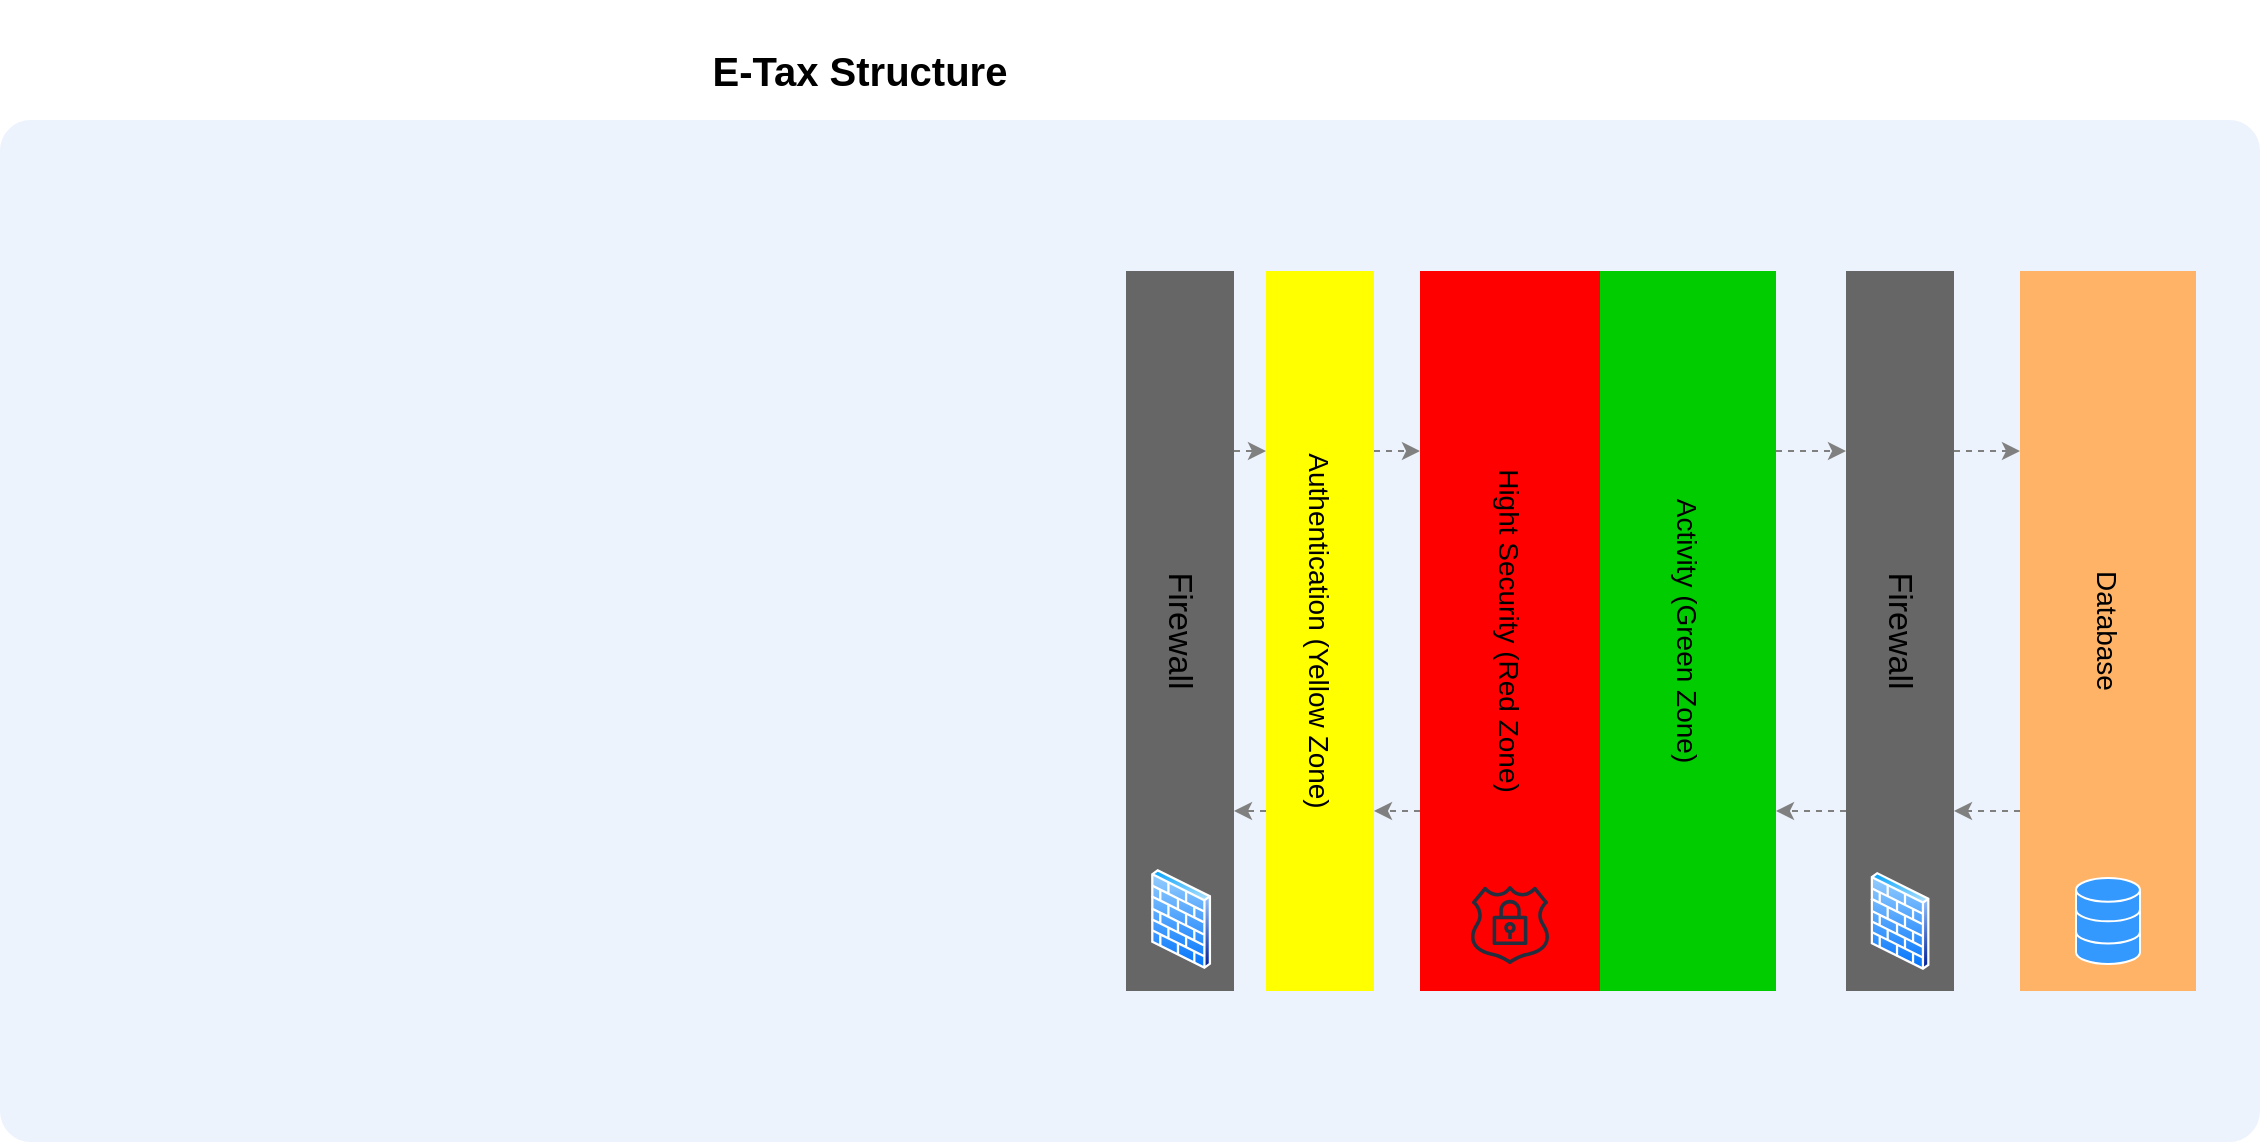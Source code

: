 <mxfile version="10.8.0" type="github"><diagram id="PLV-qCMO3cA54Ll05hI7" name="Page-1"><mxGraphModel dx="1220" dy="679" grid="0" gridSize="10" guides="1" tooltips="1" connect="1" arrows="1" fold="1" page="1" pageScale="1" pageWidth="1169" pageHeight="827" math="0" shadow="0"><root><mxCell id="0"/><mxCell id="1" parent="0"/><mxCell id="4-ckPs7uLOavXwWLIhGH-1" value="E-Tax Structure" style="text;html=1;strokeColor=none;fillColor=none;align=center;verticalAlign=middle;whiteSpace=wrap;rounded=0;fontStyle=1;fontSize=20;" vertex="1" parent="1"><mxGeometry x="320" y="20" width="260" height="70" as="geometry"/></mxCell><mxCell id="4-ckPs7uLOavXwWLIhGH-2" value="" style="rounded=1;whiteSpace=wrap;html=1;strokeColor=none;strokeWidth=1;fillColor=#dae8fc;fontSize=12;align=center;arcSize=3;opacity=50;" vertex="1" parent="1"><mxGeometry x="20" y="80" width="1130" height="511" as="geometry"/></mxCell><mxCell id="4-ckPs7uLOavXwWLIhGH-25" style="edgeStyle=orthogonalEdgeStyle;rounded=0;orthogonalLoop=1;jettySize=auto;html=1;exitX=0.75;exitY=1;exitDx=0;exitDy=0;entryX=0.75;entryY=0;entryDx=0;entryDy=0;dashed=1;strokeColor=#808080;fontSize=17;" edge="1" parent="1" source="4-ckPs7uLOavXwWLIhGH-3" target="4-ckPs7uLOavXwWLIhGH-6"><mxGeometry relative="1" as="geometry"/></mxCell><mxCell id="4-ckPs7uLOavXwWLIhGH-3" value="Hight Security (Red Zone)" style="whiteSpace=wrap;html=1;dashed=1;strokeColor=none;strokeWidth=2;fillColor=#FF0000;fontFamily=Helvetica;fontSize=14;fontColor=#000000;fontStyle=0;rotation=90;align=center;" vertex="1" parent="1"><mxGeometry x="595" y="290.5" width="360" height="90" as="geometry"/></mxCell><mxCell id="4-ckPs7uLOavXwWLIhGH-21" style="edgeStyle=orthogonalEdgeStyle;rounded=0;orthogonalLoop=1;jettySize=auto;html=1;exitX=0.25;exitY=0;exitDx=0;exitDy=0;entryX=0.25;entryY=1;entryDx=0;entryDy=0;dashed=1;strokeColor=#808080;fontSize=17;" edge="1" parent="1" source="4-ckPs7uLOavXwWLIhGH-4" target="4-ckPs7uLOavXwWLIhGH-13"><mxGeometry relative="1" as="geometry"/></mxCell><mxCell id="4-ckPs7uLOavXwWLIhGH-4" value="Activity (Green Zone)" style="whiteSpace=wrap;html=1;dashed=1;strokeColor=none;strokeWidth=2;fillColor=#00CC00;fontFamily=Helvetica;fontSize=14;fontColor=#000000;fontStyle=0;rotation=90;align=center;" vertex="1" parent="1"><mxGeometry x="684" y="291.5" width="360" height="88" as="geometry"/></mxCell><mxCell id="4-ckPs7uLOavXwWLIhGH-19" style="edgeStyle=orthogonalEdgeStyle;rounded=0;orthogonalLoop=1;jettySize=auto;html=1;exitX=0.75;exitY=1;exitDx=0;exitDy=0;entryX=0.75;entryY=0;entryDx=0;entryDy=0;dashed=1;strokeColor=#808080;fontSize=17;" edge="1" parent="1" source="4-ckPs7uLOavXwWLIhGH-5" target="4-ckPs7uLOavXwWLIhGH-13"><mxGeometry relative="1" as="geometry"/></mxCell><mxCell id="4-ckPs7uLOavXwWLIhGH-5" value="Database" style="whiteSpace=wrap;html=1;dashed=1;strokeColor=none;strokeWidth=2;fillColor=#FFB366;fontFamily=Helvetica;fontSize=14;fontColor=#000000;fontStyle=0;rotation=90;align=center;" vertex="1" parent="1"><mxGeometry x="894" y="291.5" width="360" height="88" as="geometry"/></mxCell><mxCell id="4-ckPs7uLOavXwWLIhGH-24" style="edgeStyle=orthogonalEdgeStyle;rounded=0;orthogonalLoop=1;jettySize=auto;html=1;exitX=0.25;exitY=0;exitDx=0;exitDy=0;entryX=0.25;entryY=1;entryDx=0;entryDy=0;dashed=1;strokeColor=#808080;fontSize=17;" edge="1" parent="1" source="4-ckPs7uLOavXwWLIhGH-6" target="4-ckPs7uLOavXwWLIhGH-3"><mxGeometry relative="1" as="geometry"/></mxCell><mxCell id="4-ckPs7uLOavXwWLIhGH-26" style="edgeStyle=orthogonalEdgeStyle;rounded=0;orthogonalLoop=1;jettySize=auto;html=1;exitX=0.75;exitY=1;exitDx=0;exitDy=0;entryX=0.75;entryY=0;entryDx=0;entryDy=0;dashed=1;strokeColor=#808080;fontSize=17;" edge="1" parent="1" source="4-ckPs7uLOavXwWLIhGH-6" target="4-ckPs7uLOavXwWLIhGH-9"><mxGeometry relative="1" as="geometry"/></mxCell><mxCell id="4-ckPs7uLOavXwWLIhGH-6" value="Authentication (Yellow Zone)" style="whiteSpace=wrap;html=1;dashed=1;strokeColor=none;strokeWidth=2;fillColor=#FFFF00;fontFamily=Helvetica;fontSize=14;fontColor=#000000;fontStyle=0;rotation=90;align=center;" vertex="1" parent="1"><mxGeometry x="500" y="308.5" width="360" height="54" as="geometry"/></mxCell><mxCell id="4-ckPs7uLOavXwWLIhGH-11" value="" style="group" vertex="1" connectable="0" parent="1"><mxGeometry x="430" y="308.5" width="393" height="223.5" as="geometry"/></mxCell><mxCell id="4-ckPs7uLOavXwWLIhGH-9" value="Firewall" style="whiteSpace=wrap;html=1;dashed=1;strokeColor=none;strokeWidth=2;fillColor=#666666;fontFamily=Helvetica;fontSize=17;fontColor=#000000;fontStyle=0;rotation=90;align=center;" vertex="1" parent="4-ckPs7uLOavXwWLIhGH-11"><mxGeometry width="360" height="54" as="geometry"/></mxCell><mxCell id="4-ckPs7uLOavXwWLIhGH-10" value="" style="aspect=fixed;perimeter=ellipsePerimeter;html=1;align=center;shadow=0;dashed=0;spacingTop=3;image;image=img/lib/active_directory/firewall.svg;fillColor=#990000;fontSize=20;" vertex="1" parent="4-ckPs7uLOavXwWLIhGH-11"><mxGeometry x="165" y="146" width="31" height="50" as="geometry"/></mxCell><mxCell id="4-ckPs7uLOavXwWLIhGH-30" value="" style="outlineConnect=0;fontColor=#232F3E;gradientColor=none;fillColor=#232F3E;strokeColor=none;dashed=0;verticalLabelPosition=bottom;verticalAlign=top;align=center;html=1;fontSize=12;fontStyle=0;aspect=fixed;pointerEvents=1;shape=mxgraph.aws4.ssl_padlock;" vertex="1" parent="4-ckPs7uLOavXwWLIhGH-11"><mxGeometry x="325" y="154.5" width="40" height="39" as="geometry"/></mxCell><mxCell id="4-ckPs7uLOavXwWLIhGH-12" value="" style="group" vertex="1" connectable="0" parent="1"><mxGeometry x="790" y="308.5" width="360" height="197" as="geometry"/></mxCell><mxCell id="4-ckPs7uLOavXwWLIhGH-13" value="Firewall" style="whiteSpace=wrap;html=1;dashed=1;strokeColor=none;strokeWidth=2;fillColor=#666666;fontFamily=Helvetica;fontSize=17;fontColor=#000000;fontStyle=0;rotation=90;align=center;" vertex="1" parent="4-ckPs7uLOavXwWLIhGH-12"><mxGeometry width="360" height="54" as="geometry"/></mxCell><mxCell id="4-ckPs7uLOavXwWLIhGH-14" value="" style="aspect=fixed;perimeter=ellipsePerimeter;html=1;align=center;shadow=0;dashed=0;spacingTop=3;image;image=img/lib/active_directory/firewall.svg;fillColor=#990000;fontSize=20;" vertex="1" parent="4-ckPs7uLOavXwWLIhGH-12"><mxGeometry x="165" y="147.5" width="30" height="49" as="geometry"/></mxCell><mxCell id="4-ckPs7uLOavXwWLIhGH-28" value="" style="html=1;verticalLabelPosition=bottom;align=center;labelBackgroundColor=#ffffff;verticalAlign=top;strokeWidth=1;strokeColor=#FFFFFF;fillColor=#3399FF;shadow=0;dashed=0;shape=mxgraph.ios7.icons.data;fontSize=17;" vertex="1" parent="4-ckPs7uLOavXwWLIhGH-12"><mxGeometry x="268" y="150.5" width="32" height="43" as="geometry"/></mxCell><mxCell id="4-ckPs7uLOavXwWLIhGH-20" style="edgeStyle=orthogonalEdgeStyle;rounded=0;orthogonalLoop=1;jettySize=auto;html=1;exitX=0.25;exitY=0;exitDx=0;exitDy=0;entryX=0.25;entryY=1;entryDx=0;entryDy=0;dashed=1;strokeColor=#808080;fontSize=17;" edge="1" parent="1" source="4-ckPs7uLOavXwWLIhGH-13" target="4-ckPs7uLOavXwWLIhGH-5"><mxGeometry relative="1" as="geometry"/></mxCell><mxCell id="4-ckPs7uLOavXwWLIhGH-22" style="edgeStyle=orthogonalEdgeStyle;rounded=0;orthogonalLoop=1;jettySize=auto;html=1;exitX=0.75;exitY=1;exitDx=0;exitDy=0;entryX=0.75;entryY=0;entryDx=0;entryDy=0;dashed=1;strokeColor=#808080;fontSize=17;" edge="1" parent="1" source="4-ckPs7uLOavXwWLIhGH-13" target="4-ckPs7uLOavXwWLIhGH-4"><mxGeometry relative="1" as="geometry"/></mxCell><mxCell id="4-ckPs7uLOavXwWLIhGH-27" style="edgeStyle=orthogonalEdgeStyle;rounded=0;orthogonalLoop=1;jettySize=auto;html=1;exitX=0.25;exitY=0;exitDx=0;exitDy=0;entryX=0.25;entryY=1;entryDx=0;entryDy=0;dashed=1;strokeColor=#808080;fontSize=17;" edge="1" parent="1" source="4-ckPs7uLOavXwWLIhGH-9" target="4-ckPs7uLOavXwWLIhGH-6"><mxGeometry relative="1" as="geometry"/></mxCell></root></mxGraphModel></diagram></mxfile>